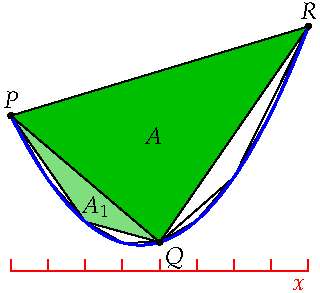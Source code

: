 settings.tex="pdflatex";

texpreamble("\usepackage{amsmath}
\usepackage{amsthm,amssymb}
\usepackage{mathpazo}
\usepackage[svgnames]{xcolor}
");
import graph;

size(160);

pair P(real t){return (t,t^2+0.2);}

real l=-1; real r=1.3;

real m(real i){return (1/2-i/8)*l+(1/2+i/8)*r;}


fill(P(m(-4))--P(m(0))--P(m(4))--cycle,heavygreen);
fill(P(m(-4))--P(m(0))--P(m(-2))--cycle,0.5heavygreen+0.5white);

void tri(real a, real b,real c){draw(P(a)--P(b)--P(c)--cycle);}

tri(l,m(0),r);

draw(P(m(0))--P(m(-2))--P(m(-4))--P(m(-3))--P(m(-2))--P(m(-1))--P(m(0)) --P(m(2))--P(m(4))--P(m(3))--P(m(2))--P(m(1))--P(m(0)));


draw(graph(P,l,r),blue+linewidth(1));

label("$A$",(0.1,1.05));
label("$A_1$",(-0.35,0.5));

xaxis("$x$",l,r,red);
for(int i=-4; i<=4; ++i){
	xtick(m(i),red);
}

dot("$P$",P(m(-4)),N);
dot("$Q$",P(m(0)),SE);
dot("$R$",P(m(4)),N);